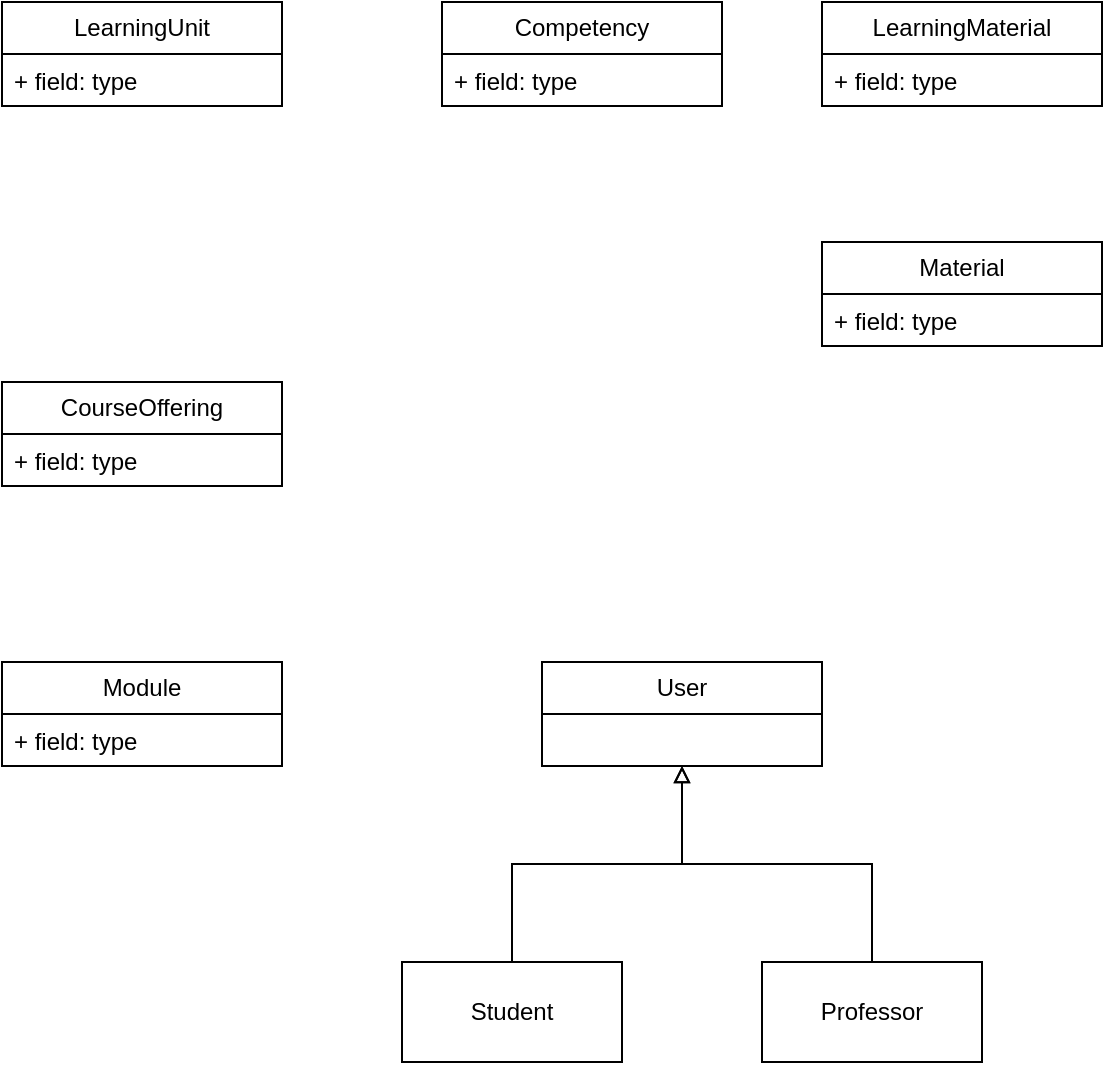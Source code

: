 <mxfile version="26.0.2">
  <diagram id="C5RBs43oDa-KdzZeNtuy" name="Page-1">
    <mxGraphModel dx="1434" dy="760" grid="1" gridSize="10" guides="1" tooltips="1" connect="1" arrows="1" fold="1" page="1" pageScale="1" pageWidth="827" pageHeight="1169" math="0" shadow="0">
      <root>
        <mxCell id="WIyWlLk6GJQsqaUBKTNV-0" />
        <mxCell id="WIyWlLk6GJQsqaUBKTNV-1" parent="WIyWlLk6GJQsqaUBKTNV-0" />
        <mxCell id="3C_1CBvjqrhutfCouf-g-0" value="LearningUnit" style="swimlane;fontStyle=0;childLayout=stackLayout;horizontal=1;startSize=26;fillColor=none;horizontalStack=0;resizeParent=1;resizeParentMax=0;resizeLast=0;collapsible=1;marginBottom=0;whiteSpace=wrap;html=1;" vertex="1" parent="WIyWlLk6GJQsqaUBKTNV-1">
          <mxGeometry x="150" y="120" width="140" height="52" as="geometry" />
        </mxCell>
        <mxCell id="3C_1CBvjqrhutfCouf-g-3" value="+ field: type" style="text;strokeColor=none;fillColor=none;align=left;verticalAlign=top;spacingLeft=4;spacingRight=4;overflow=hidden;rotatable=0;points=[[0,0.5],[1,0.5]];portConstraint=eastwest;whiteSpace=wrap;html=1;" vertex="1" parent="3C_1CBvjqrhutfCouf-g-0">
          <mxGeometry y="26" width="140" height="26" as="geometry" />
        </mxCell>
        <mxCell id="3C_1CBvjqrhutfCouf-g-4" value="Competency" style="swimlane;fontStyle=0;childLayout=stackLayout;horizontal=1;startSize=26;fillColor=none;horizontalStack=0;resizeParent=1;resizeParentMax=0;resizeLast=0;collapsible=1;marginBottom=0;whiteSpace=wrap;html=1;" vertex="1" parent="WIyWlLk6GJQsqaUBKTNV-1">
          <mxGeometry x="370" y="120" width="140" height="52" as="geometry" />
        </mxCell>
        <mxCell id="3C_1CBvjqrhutfCouf-g-7" value="+ field: type" style="text;strokeColor=none;fillColor=none;align=left;verticalAlign=top;spacingLeft=4;spacingRight=4;overflow=hidden;rotatable=0;points=[[0,0.5],[1,0.5]];portConstraint=eastwest;whiteSpace=wrap;html=1;" vertex="1" parent="3C_1CBvjqrhutfCouf-g-4">
          <mxGeometry y="26" width="140" height="26" as="geometry" />
        </mxCell>
        <mxCell id="3C_1CBvjqrhutfCouf-g-8" value="LearningMaterial" style="swimlane;fontStyle=0;childLayout=stackLayout;horizontal=1;startSize=26;fillColor=none;horizontalStack=0;resizeParent=1;resizeParentMax=0;resizeLast=0;collapsible=1;marginBottom=0;whiteSpace=wrap;html=1;" vertex="1" parent="WIyWlLk6GJQsqaUBKTNV-1">
          <mxGeometry x="560" y="120" width="140" height="52" as="geometry" />
        </mxCell>
        <mxCell id="3C_1CBvjqrhutfCouf-g-11" value="+ field: type" style="text;strokeColor=none;fillColor=none;align=left;verticalAlign=top;spacingLeft=4;spacingRight=4;overflow=hidden;rotatable=0;points=[[0,0.5],[1,0.5]];portConstraint=eastwest;whiteSpace=wrap;html=1;" vertex="1" parent="3C_1CBvjqrhutfCouf-g-8">
          <mxGeometry y="26" width="140" height="26" as="geometry" />
        </mxCell>
        <mxCell id="3C_1CBvjqrhutfCouf-g-12" value="Material" style="swimlane;fontStyle=0;childLayout=stackLayout;horizontal=1;startSize=26;fillColor=none;horizontalStack=0;resizeParent=1;resizeParentMax=0;resizeLast=0;collapsible=1;marginBottom=0;whiteSpace=wrap;html=1;" vertex="1" parent="WIyWlLk6GJQsqaUBKTNV-1">
          <mxGeometry x="560" y="240" width="140" height="52" as="geometry" />
        </mxCell>
        <mxCell id="3C_1CBvjqrhutfCouf-g-15" value="+ field: type" style="text;strokeColor=none;fillColor=none;align=left;verticalAlign=top;spacingLeft=4;spacingRight=4;overflow=hidden;rotatable=0;points=[[0,0.5],[1,0.5]];portConstraint=eastwest;whiteSpace=wrap;html=1;" vertex="1" parent="3C_1CBvjqrhutfCouf-g-12">
          <mxGeometry y="26" width="140" height="26" as="geometry" />
        </mxCell>
        <mxCell id="3C_1CBvjqrhutfCouf-g-16" value="CourseOffering" style="swimlane;fontStyle=0;childLayout=stackLayout;horizontal=1;startSize=26;fillColor=none;horizontalStack=0;resizeParent=1;resizeParentMax=0;resizeLast=0;collapsible=1;marginBottom=0;whiteSpace=wrap;html=1;" vertex="1" parent="WIyWlLk6GJQsqaUBKTNV-1">
          <mxGeometry x="150" y="310" width="140" height="52" as="geometry" />
        </mxCell>
        <mxCell id="3C_1CBvjqrhutfCouf-g-19" value="+ field: type" style="text;strokeColor=none;fillColor=none;align=left;verticalAlign=top;spacingLeft=4;spacingRight=4;overflow=hidden;rotatable=0;points=[[0,0.5],[1,0.5]];portConstraint=eastwest;whiteSpace=wrap;html=1;" vertex="1" parent="3C_1CBvjqrhutfCouf-g-16">
          <mxGeometry y="26" width="140" height="26" as="geometry" />
        </mxCell>
        <mxCell id="3C_1CBvjqrhutfCouf-g-20" value="Module" style="swimlane;fontStyle=0;childLayout=stackLayout;horizontal=1;startSize=26;fillColor=none;horizontalStack=0;resizeParent=1;resizeParentMax=0;resizeLast=0;collapsible=1;marginBottom=0;whiteSpace=wrap;html=1;" vertex="1" parent="WIyWlLk6GJQsqaUBKTNV-1">
          <mxGeometry x="150" y="450" width="140" height="52" as="geometry" />
        </mxCell>
        <mxCell id="3C_1CBvjqrhutfCouf-g-23" value="+ field: type" style="text;strokeColor=none;fillColor=none;align=left;verticalAlign=top;spacingLeft=4;spacingRight=4;overflow=hidden;rotatable=0;points=[[0,0.5],[1,0.5]];portConstraint=eastwest;whiteSpace=wrap;html=1;" vertex="1" parent="3C_1CBvjqrhutfCouf-g-20">
          <mxGeometry y="26" width="140" height="26" as="geometry" />
        </mxCell>
        <mxCell id="3C_1CBvjqrhutfCouf-g-24" value="User" style="swimlane;fontStyle=0;childLayout=stackLayout;horizontal=1;startSize=26;fillColor=none;horizontalStack=0;resizeParent=1;resizeParentMax=0;resizeLast=0;collapsible=1;marginBottom=0;whiteSpace=wrap;html=1;" vertex="1" parent="WIyWlLk6GJQsqaUBKTNV-1">
          <mxGeometry x="420" y="450" width="140" height="52" as="geometry" />
        </mxCell>
        <mxCell id="3C_1CBvjqrhutfCouf-g-34" style="edgeStyle=orthogonalEdgeStyle;rounded=0;orthogonalLoop=1;jettySize=auto;html=1;endArrow=block;endFill=0;" edge="1" parent="WIyWlLk6GJQsqaUBKTNV-1" source="3C_1CBvjqrhutfCouf-g-32" target="3C_1CBvjqrhutfCouf-g-24">
          <mxGeometry relative="1" as="geometry" />
        </mxCell>
        <mxCell id="3C_1CBvjqrhutfCouf-g-32" value="Student" style="html=1;whiteSpace=wrap;" vertex="1" parent="WIyWlLk6GJQsqaUBKTNV-1">
          <mxGeometry x="350" y="600" width="110" height="50" as="geometry" />
        </mxCell>
        <mxCell id="3C_1CBvjqrhutfCouf-g-35" style="edgeStyle=orthogonalEdgeStyle;rounded=0;orthogonalLoop=1;jettySize=auto;html=1;endArrow=block;endFill=0;" edge="1" parent="WIyWlLk6GJQsqaUBKTNV-1" source="3C_1CBvjqrhutfCouf-g-33" target="3C_1CBvjqrhutfCouf-g-24">
          <mxGeometry relative="1" as="geometry" />
        </mxCell>
        <mxCell id="3C_1CBvjqrhutfCouf-g-33" value="Professor" style="html=1;whiteSpace=wrap;" vertex="1" parent="WIyWlLk6GJQsqaUBKTNV-1">
          <mxGeometry x="530" y="600" width="110" height="50" as="geometry" />
        </mxCell>
      </root>
    </mxGraphModel>
  </diagram>
</mxfile>
